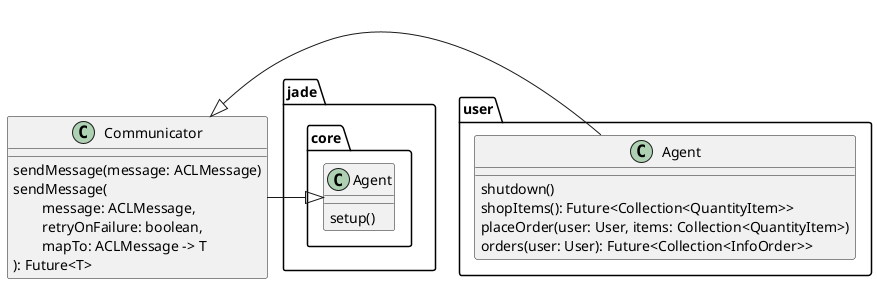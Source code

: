 @startuml class_diagram
class Communicator {
    {method} sendMessage(message: ACLMessage)
    {method} sendMessage(\n\
        message: ACLMessage,\n\
        retryOnFailure: boolean,\n\
        mapTo: ACLMessage -> T
    ): Future<T>
}
class jade.core.Agent {
    {method} setup()
}
class user.Agent {
    {method} shutdown()
    {method} shopItems(): Future<Collection<QuantityItem>>
    {method} placeOrder(user: User, items: Collection<QuantityItem>)
    {method} orders(user: User): Future<Collection<InfoOrder>>
}

Communicator    -|> jade.core.Agent
user.Agent      -|> Communicator
@enduml
